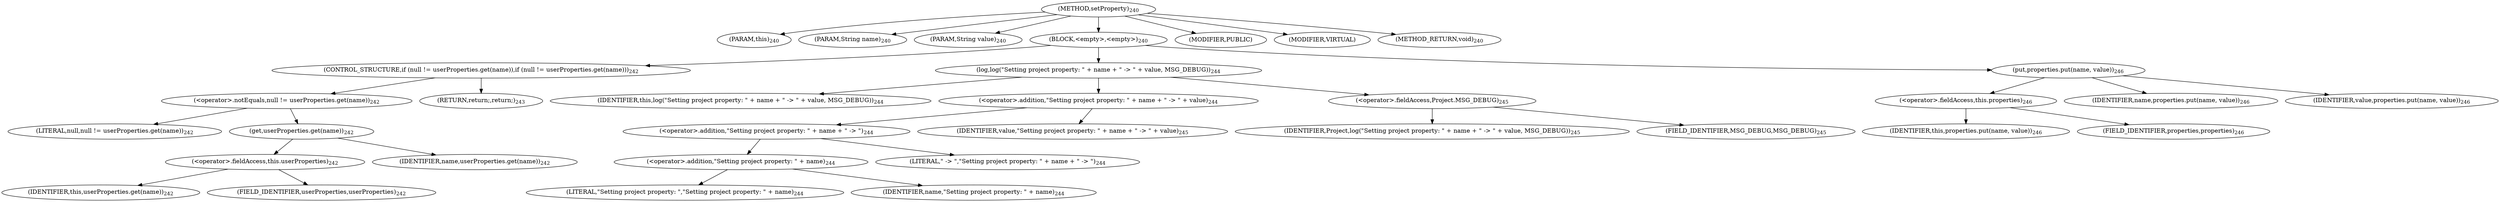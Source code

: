 digraph "setProperty" {  
"680" [label = <(METHOD,setProperty)<SUB>240</SUB>> ]
"26" [label = <(PARAM,this)<SUB>240</SUB>> ]
"681" [label = <(PARAM,String name)<SUB>240</SUB>> ]
"682" [label = <(PARAM,String value)<SUB>240</SUB>> ]
"683" [label = <(BLOCK,&lt;empty&gt;,&lt;empty&gt;)<SUB>240</SUB>> ]
"684" [label = <(CONTROL_STRUCTURE,if (null != userProperties.get(name)),if (null != userProperties.get(name)))<SUB>242</SUB>> ]
"685" [label = <(&lt;operator&gt;.notEquals,null != userProperties.get(name))<SUB>242</SUB>> ]
"686" [label = <(LITERAL,null,null != userProperties.get(name))<SUB>242</SUB>> ]
"687" [label = <(get,userProperties.get(name))<SUB>242</SUB>> ]
"688" [label = <(&lt;operator&gt;.fieldAccess,this.userProperties)<SUB>242</SUB>> ]
"689" [label = <(IDENTIFIER,this,userProperties.get(name))<SUB>242</SUB>> ]
"690" [label = <(FIELD_IDENTIFIER,userProperties,userProperties)<SUB>242</SUB>> ]
"691" [label = <(IDENTIFIER,name,userProperties.get(name))<SUB>242</SUB>> ]
"692" [label = <(RETURN,return;,return;)<SUB>243</SUB>> ]
"693" [label = <(log,log(&quot;Setting project property: &quot; + name + &quot; -&gt; &quot; + value, MSG_DEBUG))<SUB>244</SUB>> ]
"25" [label = <(IDENTIFIER,this,log(&quot;Setting project property: &quot; + name + &quot; -&gt; &quot; + value, MSG_DEBUG))<SUB>244</SUB>> ]
"694" [label = <(&lt;operator&gt;.addition,&quot;Setting project property: &quot; + name + &quot; -&gt; &quot; + value)<SUB>244</SUB>> ]
"695" [label = <(&lt;operator&gt;.addition,&quot;Setting project property: &quot; + name + &quot; -&gt; &quot;)<SUB>244</SUB>> ]
"696" [label = <(&lt;operator&gt;.addition,&quot;Setting project property: &quot; + name)<SUB>244</SUB>> ]
"697" [label = <(LITERAL,&quot;Setting project property: &quot;,&quot;Setting project property: &quot; + name)<SUB>244</SUB>> ]
"698" [label = <(IDENTIFIER,name,&quot;Setting project property: &quot; + name)<SUB>244</SUB>> ]
"699" [label = <(LITERAL,&quot; -&gt; &quot;,&quot;Setting project property: &quot; + name + &quot; -&gt; &quot;)<SUB>244</SUB>> ]
"700" [label = <(IDENTIFIER,value,&quot;Setting project property: &quot; + name + &quot; -&gt; &quot; + value)<SUB>245</SUB>> ]
"701" [label = <(&lt;operator&gt;.fieldAccess,Project.MSG_DEBUG)<SUB>245</SUB>> ]
"702" [label = <(IDENTIFIER,Project,log(&quot;Setting project property: &quot; + name + &quot; -&gt; &quot; + value, MSG_DEBUG))<SUB>245</SUB>> ]
"703" [label = <(FIELD_IDENTIFIER,MSG_DEBUG,MSG_DEBUG)<SUB>245</SUB>> ]
"704" [label = <(put,properties.put(name, value))<SUB>246</SUB>> ]
"705" [label = <(&lt;operator&gt;.fieldAccess,this.properties)<SUB>246</SUB>> ]
"706" [label = <(IDENTIFIER,this,properties.put(name, value))<SUB>246</SUB>> ]
"707" [label = <(FIELD_IDENTIFIER,properties,properties)<SUB>246</SUB>> ]
"708" [label = <(IDENTIFIER,name,properties.put(name, value))<SUB>246</SUB>> ]
"709" [label = <(IDENTIFIER,value,properties.put(name, value))<SUB>246</SUB>> ]
"710" [label = <(MODIFIER,PUBLIC)> ]
"711" [label = <(MODIFIER,VIRTUAL)> ]
"712" [label = <(METHOD_RETURN,void)<SUB>240</SUB>> ]
  "680" -> "26" 
  "680" -> "681" 
  "680" -> "682" 
  "680" -> "683" 
  "680" -> "710" 
  "680" -> "711" 
  "680" -> "712" 
  "683" -> "684" 
  "683" -> "693" 
  "683" -> "704" 
  "684" -> "685" 
  "684" -> "692" 
  "685" -> "686" 
  "685" -> "687" 
  "687" -> "688" 
  "687" -> "691" 
  "688" -> "689" 
  "688" -> "690" 
  "693" -> "25" 
  "693" -> "694" 
  "693" -> "701" 
  "694" -> "695" 
  "694" -> "700" 
  "695" -> "696" 
  "695" -> "699" 
  "696" -> "697" 
  "696" -> "698" 
  "701" -> "702" 
  "701" -> "703" 
  "704" -> "705" 
  "704" -> "708" 
  "704" -> "709" 
  "705" -> "706" 
  "705" -> "707" 
}
